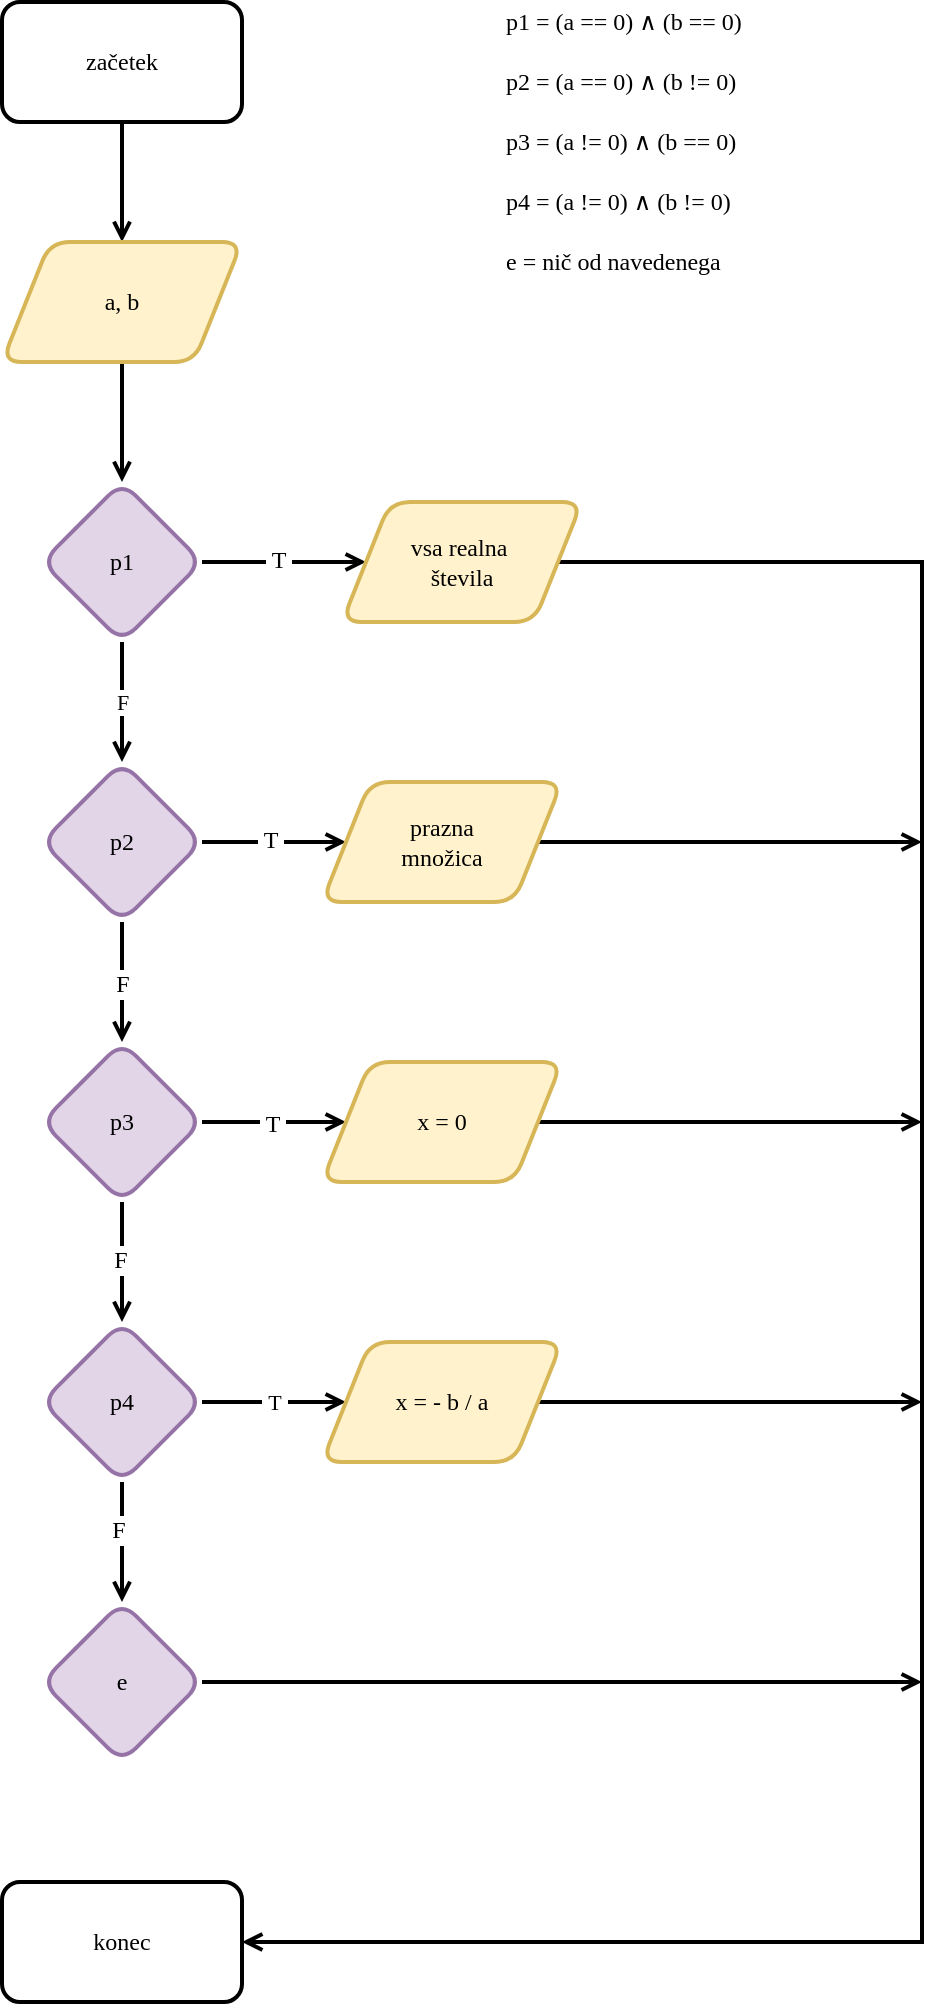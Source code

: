 <mxfile version="12.8.4" type="github"><diagram id="kmR8cQMLBEui-aiKMY-3" name="Page-1"><mxGraphModel dx="1158" dy="845" grid="1" gridSize="10" guides="1" tooltips="1" connect="1" arrows="1" fold="1" page="1" pageScale="1" pageWidth="1200" pageHeight="1600" math="0" shadow="0"><root><mxCell id="0"/><mxCell id="1" parent="0"/><mxCell id="QI0CAktTYMknltCW-ucY-3" style="edgeStyle=orthogonalEdgeStyle;rounded=0;orthogonalLoop=1;jettySize=auto;html=1;entryX=0.5;entryY=0;entryDx=0;entryDy=0;fontFamily=Georgia;strokeWidth=2;endArrow=open;endFill=0;" edge="1" parent="1" source="QI0CAktTYMknltCW-ucY-1" target="QI0CAktTYMknltCW-ucY-2"><mxGeometry relative="1" as="geometry"/></mxCell><mxCell id="QI0CAktTYMknltCW-ucY-1" value="začetek" style="rounded=1;whiteSpace=wrap;html=1;fontFamily=Georgia;strokeWidth=2;" vertex="1" parent="1"><mxGeometry x="540" y="80" width="120" height="60" as="geometry"/></mxCell><mxCell id="QI0CAktTYMknltCW-ucY-10" style="edgeStyle=orthogonalEdgeStyle;rounded=0;orthogonalLoop=1;jettySize=auto;html=1;entryX=0.5;entryY=0;entryDx=0;entryDy=0;endArrow=open;endFill=0;strokeWidth=2;fontFamily=Georgia;" edge="1" parent="1" source="QI0CAktTYMknltCW-ucY-2" target="QI0CAktTYMknltCW-ucY-5"><mxGeometry relative="1" as="geometry"/></mxCell><mxCell id="QI0CAktTYMknltCW-ucY-2" value="a, b" style="shape=parallelogram;perimeter=parallelogramPerimeter;whiteSpace=wrap;html=1;strokeWidth=2;fontFamily=Georgia;fillColor=#fff2cc;strokeColor=#d6b656;rounded=1;" vertex="1" parent="1"><mxGeometry x="540" y="200" width="120" height="60" as="geometry"/></mxCell><mxCell id="QI0CAktTYMknltCW-ucY-11" style="edgeStyle=orthogonalEdgeStyle;rounded=0;orthogonalLoop=1;jettySize=auto;html=1;entryX=0;entryY=0.5;entryDx=0;entryDy=0;endArrow=open;endFill=0;strokeWidth=2;fontFamily=Georgia;" edge="1" parent="1" source="QI0CAktTYMknltCW-ucY-5" target="QI0CAktTYMknltCW-ucY-9"><mxGeometry relative="1" as="geometry"/></mxCell><mxCell id="QI0CAktTYMknltCW-ucY-12" value="&amp;nbsp;T&amp;nbsp;" style="text;html=1;align=center;verticalAlign=middle;resizable=0;points=[];labelBackgroundColor=#ffffff;fontFamily=Georgia;" vertex="1" connectable="0" parent="QI0CAktTYMknltCW-ucY-11"><mxGeometry x="-0.073" y="1" relative="1" as="geometry"><mxPoint as="offset"/></mxGeometry></mxCell><mxCell id="QI0CAktTYMknltCW-ucY-13" value="F" style="edgeStyle=orthogonalEdgeStyle;rounded=0;orthogonalLoop=1;jettySize=auto;html=1;endArrow=open;endFill=0;strokeWidth=2;fontFamily=Georgia;" edge="1" parent="1" source="QI0CAktTYMknltCW-ucY-5" target="QI0CAktTYMknltCW-ucY-6"><mxGeometry relative="1" as="geometry"/></mxCell><mxCell id="QI0CAktTYMknltCW-ucY-5" value="p1" style="rhombus;whiteSpace=wrap;html=1;rounded=1;strokeWidth=2;fontFamily=Georgia;fillColor=#e1d5e7;strokeColor=#9673a6;" vertex="1" parent="1"><mxGeometry x="560" y="320" width="80" height="80" as="geometry"/></mxCell><mxCell id="QI0CAktTYMknltCW-ucY-15" style="edgeStyle=orthogonalEdgeStyle;rounded=0;orthogonalLoop=1;jettySize=auto;html=1;entryX=0.5;entryY=0;entryDx=0;entryDy=0;endArrow=open;endFill=0;strokeWidth=2;fontFamily=Georgia;" edge="1" parent="1" source="QI0CAktTYMknltCW-ucY-6" target="QI0CAktTYMknltCW-ucY-7"><mxGeometry relative="1" as="geometry"/></mxCell><mxCell id="QI0CAktTYMknltCW-ucY-17" value="F" style="text;html=1;align=center;verticalAlign=middle;resizable=0;points=[];labelBackgroundColor=#ffffff;fontFamily=Georgia;" vertex="1" connectable="0" parent="QI0CAktTYMknltCW-ucY-15"><mxGeometry x="0.033" relative="1" as="geometry"><mxPoint as="offset"/></mxGeometry></mxCell><mxCell id="QI0CAktTYMknltCW-ucY-21" style="edgeStyle=orthogonalEdgeStyle;rounded=0;orthogonalLoop=1;jettySize=auto;html=1;entryX=0;entryY=0.5;entryDx=0;entryDy=0;endArrow=open;endFill=0;strokeWidth=2;fontFamily=Georgia;" edge="1" parent="1" source="QI0CAktTYMknltCW-ucY-6" target="QI0CAktTYMknltCW-ucY-19"><mxGeometry relative="1" as="geometry"/></mxCell><mxCell id="QI0CAktTYMknltCW-ucY-23" value="&amp;nbsp;T&amp;nbsp;" style="text;html=1;align=center;verticalAlign=middle;resizable=0;points=[];labelBackgroundColor=#ffffff;fontFamily=Georgia;" vertex="1" connectable="0" parent="QI0CAktTYMknltCW-ucY-21"><mxGeometry x="-0.056" y="1" relative="1" as="geometry"><mxPoint as="offset"/></mxGeometry></mxCell><mxCell id="QI0CAktTYMknltCW-ucY-6" value="p2" style="rhombus;whiteSpace=wrap;html=1;rounded=1;strokeWidth=2;fontFamily=Georgia;fillColor=#e1d5e7;strokeColor=#9673a6;" vertex="1" parent="1"><mxGeometry x="560" y="460" width="80" height="80" as="geometry"/></mxCell><mxCell id="QI0CAktTYMknltCW-ucY-16" style="edgeStyle=orthogonalEdgeStyle;rounded=0;orthogonalLoop=1;jettySize=auto;html=1;entryX=0.5;entryY=0;entryDx=0;entryDy=0;endArrow=open;endFill=0;strokeWidth=2;fontFamily=Georgia;" edge="1" parent="1" source="QI0CAktTYMknltCW-ucY-7" target="QI0CAktTYMknltCW-ucY-8"><mxGeometry relative="1" as="geometry"/></mxCell><mxCell id="QI0CAktTYMknltCW-ucY-18" value="F" style="text;html=1;align=center;verticalAlign=middle;resizable=0;points=[];labelBackgroundColor=#ffffff;fontFamily=Georgia;" vertex="1" connectable="0" parent="QI0CAktTYMknltCW-ucY-16"><mxGeometry x="-0.033" y="-1" relative="1" as="geometry"><mxPoint as="offset"/></mxGeometry></mxCell><mxCell id="QI0CAktTYMknltCW-ucY-22" style="edgeStyle=orthogonalEdgeStyle;rounded=0;orthogonalLoop=1;jettySize=auto;html=1;endArrow=open;endFill=0;strokeWidth=2;fontFamily=Georgia;" edge="1" parent="1" source="QI0CAktTYMknltCW-ucY-7" target="QI0CAktTYMknltCW-ucY-20"><mxGeometry relative="1" as="geometry"/></mxCell><mxCell id="QI0CAktTYMknltCW-ucY-24" value="&amp;nbsp;T&amp;nbsp;" style="text;html=1;align=center;verticalAlign=middle;resizable=0;points=[];labelBackgroundColor=#ffffff;fontFamily=Georgia;" vertex="1" connectable="0" parent="QI0CAktTYMknltCW-ucY-22"><mxGeometry x="-0.028" y="-1" relative="1" as="geometry"><mxPoint as="offset"/></mxGeometry></mxCell><mxCell id="QI0CAktTYMknltCW-ucY-7" value="p3" style="rhombus;whiteSpace=wrap;html=1;rounded=1;strokeWidth=2;fontFamily=Georgia;fillColor=#e1d5e7;strokeColor=#9673a6;" vertex="1" parent="1"><mxGeometry x="560" y="600" width="80" height="80" as="geometry"/></mxCell><mxCell id="QI0CAktTYMknltCW-ucY-26" value="&amp;nbsp;T&amp;nbsp;" style="edgeStyle=orthogonalEdgeStyle;rounded=0;orthogonalLoop=1;jettySize=auto;html=1;exitX=1;exitY=0.5;exitDx=0;exitDy=0;endArrow=open;endFill=0;strokeWidth=2;fontFamily=Georgia;" edge="1" parent="1" source="QI0CAktTYMknltCW-ucY-8" target="QI0CAktTYMknltCW-ucY-25"><mxGeometry relative="1" as="geometry"/></mxCell><mxCell id="QI0CAktTYMknltCW-ucY-33" style="edgeStyle=orthogonalEdgeStyle;rounded=0;orthogonalLoop=1;jettySize=auto;html=1;entryX=0.5;entryY=0;entryDx=0;entryDy=0;endArrow=open;endFill=0;strokeWidth=2;fontFamily=Georgia;" edge="1" parent="1" source="QI0CAktTYMknltCW-ucY-8" target="QI0CAktTYMknltCW-ucY-32"><mxGeometry relative="1" as="geometry"/></mxCell><mxCell id="QI0CAktTYMknltCW-ucY-34" value="F" style="text;html=1;align=center;verticalAlign=middle;resizable=0;points=[];labelBackgroundColor=#ffffff;fontFamily=Georgia;" vertex="1" connectable="0" parent="QI0CAktTYMknltCW-ucY-33"><mxGeometry x="-0.2" y="-2" relative="1" as="geometry"><mxPoint as="offset"/></mxGeometry></mxCell><mxCell id="QI0CAktTYMknltCW-ucY-8" value="p4" style="rhombus;whiteSpace=wrap;html=1;rounded=1;strokeWidth=2;fontFamily=Georgia;fillColor=#e1d5e7;strokeColor=#9673a6;" vertex="1" parent="1"><mxGeometry x="560" y="740" width="80" height="80" as="geometry"/></mxCell><mxCell id="QI0CAktTYMknltCW-ucY-28" style="edgeStyle=orthogonalEdgeStyle;rounded=0;orthogonalLoop=1;jettySize=auto;html=1;endArrow=open;endFill=0;strokeWidth=2;fontFamily=Georgia;entryX=1;entryY=0.5;entryDx=0;entryDy=0;" edge="1" parent="1" source="QI0CAktTYMknltCW-ucY-9" target="QI0CAktTYMknltCW-ucY-27"><mxGeometry relative="1" as="geometry"><mxPoint x="670" y="890" as="targetPoint"/><Array as="points"><mxPoint x="1000" y="360"/><mxPoint x="1000" y="1050"/></Array></mxGeometry></mxCell><mxCell id="QI0CAktTYMknltCW-ucY-9" value="vsa realna&amp;nbsp;&lt;br&gt;števila" style="shape=parallelogram;perimeter=parallelogramPerimeter;whiteSpace=wrap;html=1;strokeWidth=2;fontFamily=Georgia;fillColor=#fff2cc;strokeColor=#d6b656;rounded=1;" vertex="1" parent="1"><mxGeometry x="710" y="330" width="120" height="60" as="geometry"/></mxCell><mxCell id="QI0CAktTYMknltCW-ucY-29" style="edgeStyle=orthogonalEdgeStyle;rounded=0;orthogonalLoop=1;jettySize=auto;html=1;endArrow=open;endFill=0;strokeWidth=2;fontFamily=Georgia;" edge="1" parent="1" source="QI0CAktTYMknltCW-ucY-19"><mxGeometry relative="1" as="geometry"><mxPoint x="1000" y="500" as="targetPoint"/></mxGeometry></mxCell><mxCell id="QI0CAktTYMknltCW-ucY-19" value="prazna&lt;br&gt;množica" style="shape=parallelogram;perimeter=parallelogramPerimeter;whiteSpace=wrap;html=1;strokeWidth=2;fontFamily=Georgia;fillColor=#fff2cc;strokeColor=#d6b656;rounded=1;" vertex="1" parent="1"><mxGeometry x="700" y="470" width="120" height="60" as="geometry"/></mxCell><mxCell id="QI0CAktTYMknltCW-ucY-30" style="edgeStyle=orthogonalEdgeStyle;rounded=0;orthogonalLoop=1;jettySize=auto;html=1;endArrow=open;endFill=0;strokeWidth=2;fontFamily=Georgia;" edge="1" parent="1" source="QI0CAktTYMknltCW-ucY-20"><mxGeometry relative="1" as="geometry"><mxPoint x="1000" y="640" as="targetPoint"/></mxGeometry></mxCell><mxCell id="QI0CAktTYMknltCW-ucY-20" value="x = 0" style="shape=parallelogram;perimeter=parallelogramPerimeter;whiteSpace=wrap;html=1;strokeWidth=2;fontFamily=Georgia;fillColor=#fff2cc;strokeColor=#d6b656;rounded=1;" vertex="1" parent="1"><mxGeometry x="700" y="610" width="120" height="60" as="geometry"/></mxCell><mxCell id="QI0CAktTYMknltCW-ucY-31" style="edgeStyle=orthogonalEdgeStyle;rounded=0;orthogonalLoop=1;jettySize=auto;html=1;endArrow=open;endFill=0;strokeWidth=2;fontFamily=Georgia;" edge="1" parent="1" source="QI0CAktTYMknltCW-ucY-25"><mxGeometry relative="1" as="geometry"><mxPoint x="1000" y="780" as="targetPoint"/></mxGeometry></mxCell><mxCell id="QI0CAktTYMknltCW-ucY-25" value="x = - b / a" style="shape=parallelogram;perimeter=parallelogramPerimeter;whiteSpace=wrap;html=1;strokeWidth=2;fontFamily=Georgia;fillColor=#fff2cc;strokeColor=#d6b656;rounded=1;" vertex="1" parent="1"><mxGeometry x="700" y="750" width="120" height="60" as="geometry"/></mxCell><mxCell id="QI0CAktTYMknltCW-ucY-27" value="konec" style="rounded=1;whiteSpace=wrap;html=1;fontFamily=Georgia;strokeWidth=2;" vertex="1" parent="1"><mxGeometry x="540" y="1020" width="120" height="60" as="geometry"/></mxCell><mxCell id="QI0CAktTYMknltCW-ucY-35" style="edgeStyle=orthogonalEdgeStyle;rounded=0;orthogonalLoop=1;jettySize=auto;html=1;endArrow=open;endFill=0;strokeWidth=2;fontFamily=Georgia;" edge="1" parent="1" source="QI0CAktTYMknltCW-ucY-32"><mxGeometry relative="1" as="geometry"><mxPoint x="1000" y="920" as="targetPoint"/></mxGeometry></mxCell><mxCell id="QI0CAktTYMknltCW-ucY-32" value="e" style="rhombus;whiteSpace=wrap;html=1;rounded=1;strokeWidth=2;fontFamily=Georgia;fillColor=#e1d5e7;strokeColor=#9673a6;" vertex="1" parent="1"><mxGeometry x="560" y="880" width="80" height="80" as="geometry"/></mxCell><mxCell id="QI0CAktTYMknltCW-ucY-36" value="p1 = (a == 0) ∧ (b == 0)" style="text;html=1;align=left;verticalAlign=middle;resizable=0;points=[];autosize=1;fontFamily=Georgia;" vertex="1" parent="1"><mxGeometry x="790" y="80" width="140" height="20" as="geometry"/></mxCell><mxCell id="QI0CAktTYMknltCW-ucY-37" value="p2 = (a == 0) ∧ (b != 0)" style="text;html=1;align=left;verticalAlign=middle;resizable=0;points=[];autosize=1;fontFamily=Georgia;" vertex="1" parent="1"><mxGeometry x="790" y="110" width="140" height="20" as="geometry"/></mxCell><mxCell id="QI0CAktTYMknltCW-ucY-38" value="p3 = (a != 0) ∧ (b == 0)" style="text;html=1;align=left;verticalAlign=middle;resizable=0;points=[];autosize=1;fontFamily=Georgia;" vertex="1" parent="1"><mxGeometry x="790" y="140" width="140" height="20" as="geometry"/></mxCell><mxCell id="QI0CAktTYMknltCW-ucY-39" value="p4 = (a != 0) ∧ (b != 0)" style="text;html=1;align=left;verticalAlign=middle;resizable=0;points=[];autosize=1;fontFamily=Georgia;" vertex="1" parent="1"><mxGeometry x="790" y="170" width="140" height="20" as="geometry"/></mxCell><mxCell id="QI0CAktTYMknltCW-ucY-40" value="e = nič od navedenega" style="text;html=1;align=left;verticalAlign=middle;resizable=0;points=[];autosize=1;fontFamily=Georgia;" vertex="1" parent="1"><mxGeometry x="790" y="200" width="130" height="20" as="geometry"/></mxCell></root></mxGraphModel></diagram></mxfile>